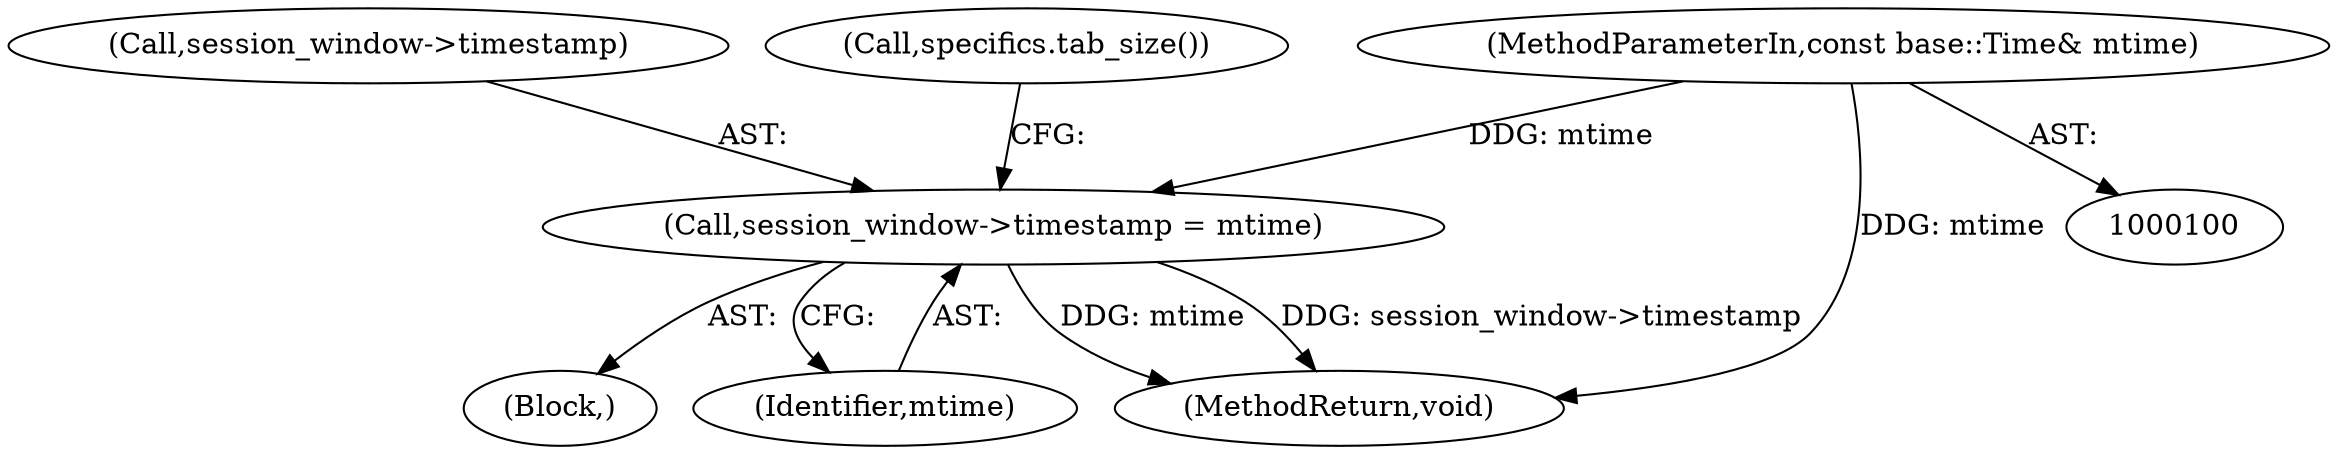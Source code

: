 digraph "1_Chrome_19190765882e272a6a2162c89acdb29110f7e3cf_10@del" {
"1000138" [label="(Call,session_window->timestamp = mtime)"];
"1000103" [label="(MethodParameterIn,const base::Time& mtime)"];
"1000139" [label="(Call,session_window->timestamp)"];
"1000138" [label="(Call,session_window->timestamp = mtime)"];
"1000106" [label="(Block,)"];
"1000103" [label="(MethodParameterIn,const base::Time& mtime)"];
"1000142" [label="(Identifier,mtime)"];
"1000144" [label="(Call,specifics.tab_size())"];
"1000171" [label="(MethodReturn,void)"];
"1000138" -> "1000106"  [label="AST: "];
"1000138" -> "1000142"  [label="CFG: "];
"1000139" -> "1000138"  [label="AST: "];
"1000142" -> "1000138"  [label="AST: "];
"1000144" -> "1000138"  [label="CFG: "];
"1000138" -> "1000171"  [label="DDG: mtime"];
"1000138" -> "1000171"  [label="DDG: session_window->timestamp"];
"1000103" -> "1000138"  [label="DDG: mtime"];
"1000103" -> "1000100"  [label="AST: "];
"1000103" -> "1000171"  [label="DDG: mtime"];
}
